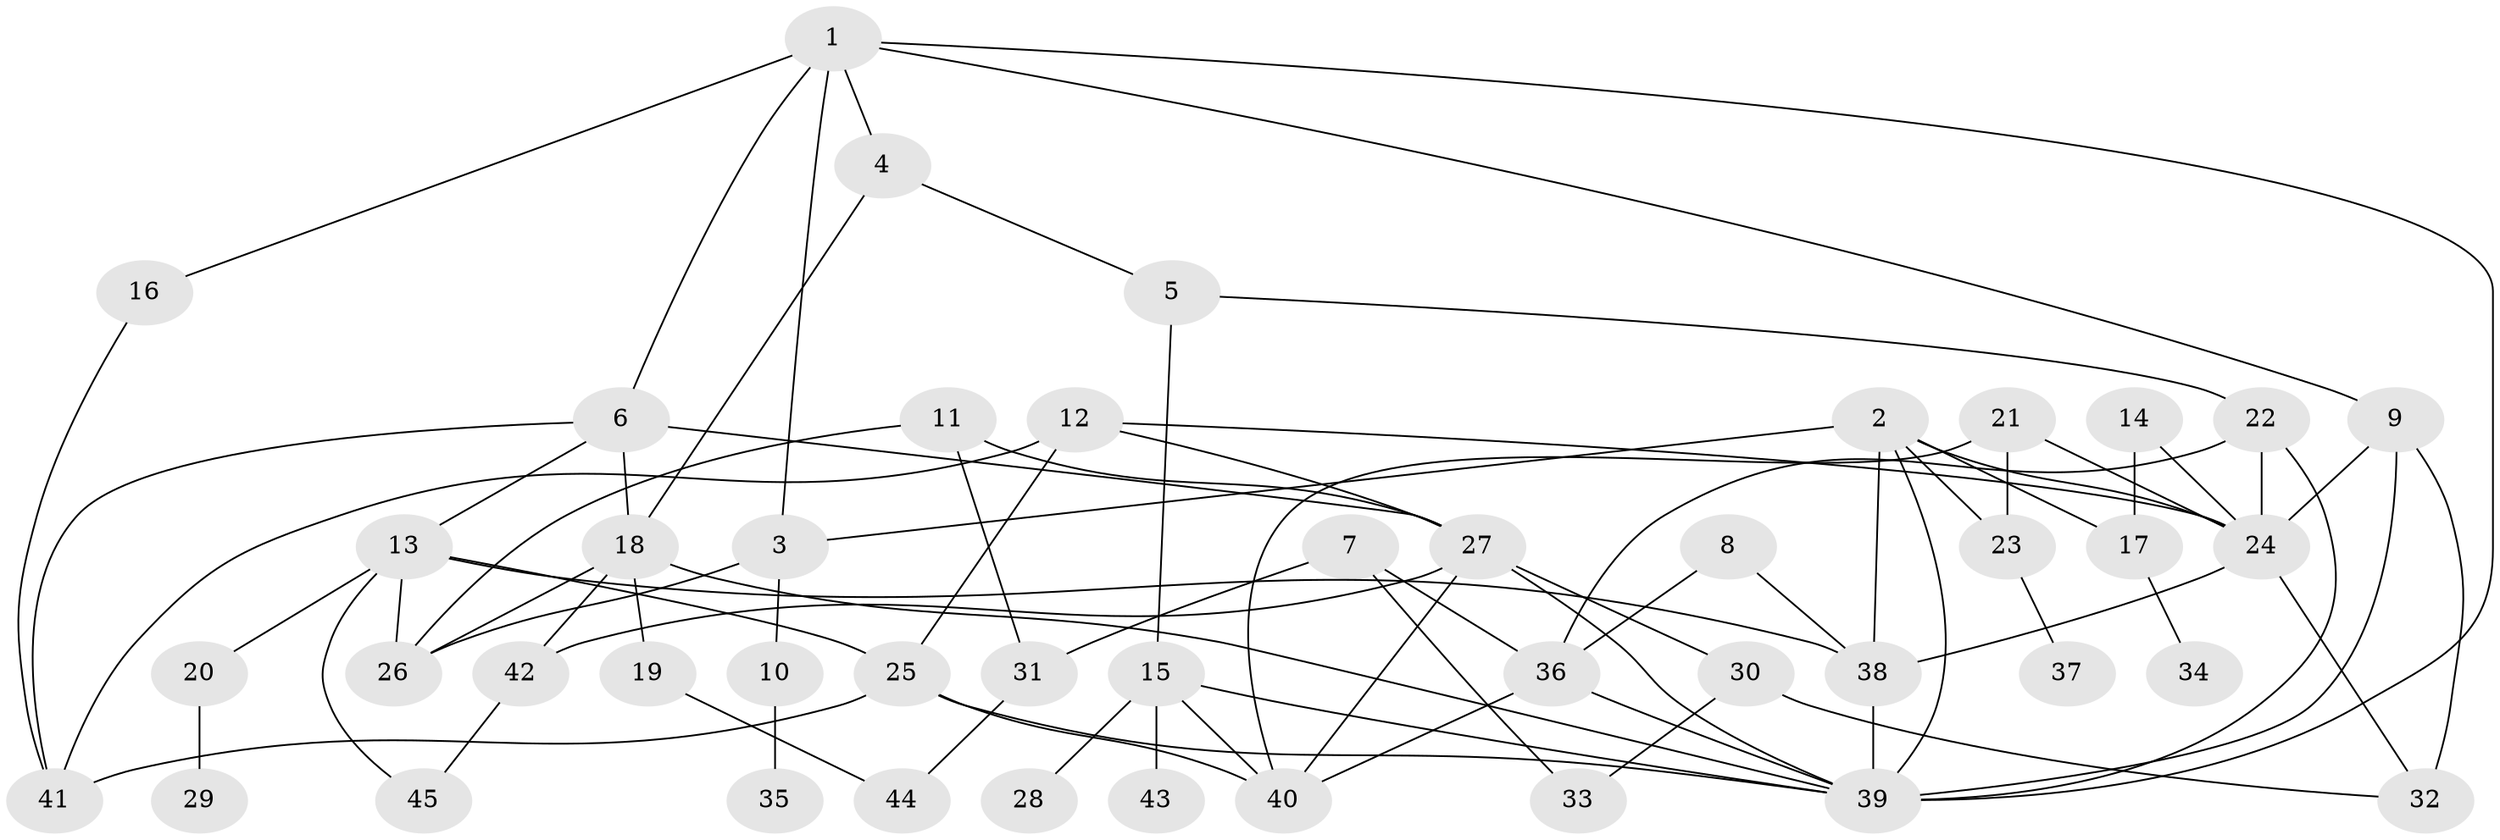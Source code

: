 // original degree distribution, {7: 0.033707865168539325, 5: 0.0898876404494382, 1: 0.19101123595505617, 4: 0.1348314606741573, 3: 0.29213483146067415, 2: 0.24719101123595505, 6: 0.011235955056179775}
// Generated by graph-tools (version 1.1) at 2025/00/03/09/25 03:00:56]
// undirected, 45 vertices, 80 edges
graph export_dot {
graph [start="1"]
  node [color=gray90,style=filled];
  1;
  2;
  3;
  4;
  5;
  6;
  7;
  8;
  9;
  10;
  11;
  12;
  13;
  14;
  15;
  16;
  17;
  18;
  19;
  20;
  21;
  22;
  23;
  24;
  25;
  26;
  27;
  28;
  29;
  30;
  31;
  32;
  33;
  34;
  35;
  36;
  37;
  38;
  39;
  40;
  41;
  42;
  43;
  44;
  45;
  1 -- 3 [weight=1.0];
  1 -- 4 [weight=1.0];
  1 -- 6 [weight=1.0];
  1 -- 9 [weight=1.0];
  1 -- 16 [weight=1.0];
  1 -- 39 [weight=1.0];
  2 -- 3 [weight=1.0];
  2 -- 17 [weight=1.0];
  2 -- 23 [weight=1.0];
  2 -- 24 [weight=1.0];
  2 -- 38 [weight=1.0];
  2 -- 39 [weight=1.0];
  3 -- 10 [weight=1.0];
  3 -- 26 [weight=1.0];
  4 -- 5 [weight=1.0];
  4 -- 18 [weight=1.0];
  5 -- 15 [weight=1.0];
  5 -- 22 [weight=1.0];
  6 -- 13 [weight=1.0];
  6 -- 18 [weight=1.0];
  6 -- 27 [weight=1.0];
  6 -- 41 [weight=1.0];
  7 -- 31 [weight=1.0];
  7 -- 33 [weight=1.0];
  7 -- 36 [weight=1.0];
  8 -- 36 [weight=1.0];
  8 -- 38 [weight=1.0];
  9 -- 24 [weight=1.0];
  9 -- 32 [weight=2.0];
  9 -- 39 [weight=1.0];
  10 -- 35 [weight=1.0];
  11 -- 26 [weight=1.0];
  11 -- 27 [weight=1.0];
  11 -- 31 [weight=1.0];
  12 -- 24 [weight=1.0];
  12 -- 25 [weight=1.0];
  12 -- 27 [weight=1.0];
  12 -- 41 [weight=1.0];
  13 -- 20 [weight=1.0];
  13 -- 25 [weight=1.0];
  13 -- 26 [weight=1.0];
  13 -- 38 [weight=1.0];
  13 -- 45 [weight=1.0];
  14 -- 17 [weight=1.0];
  14 -- 24 [weight=1.0];
  15 -- 28 [weight=1.0];
  15 -- 39 [weight=1.0];
  15 -- 40 [weight=1.0];
  15 -- 43 [weight=1.0];
  16 -- 41 [weight=1.0];
  17 -- 34 [weight=1.0];
  18 -- 19 [weight=1.0];
  18 -- 26 [weight=1.0];
  18 -- 39 [weight=1.0];
  18 -- 42 [weight=1.0];
  19 -- 44 [weight=1.0];
  20 -- 29 [weight=1.0];
  21 -- 23 [weight=1.0];
  21 -- 24 [weight=1.0];
  21 -- 40 [weight=1.0];
  22 -- 24 [weight=2.0];
  22 -- 36 [weight=1.0];
  22 -- 39 [weight=1.0];
  23 -- 37 [weight=1.0];
  24 -- 32 [weight=1.0];
  24 -- 38 [weight=1.0];
  25 -- 39 [weight=1.0];
  25 -- 40 [weight=1.0];
  25 -- 41 [weight=1.0];
  27 -- 30 [weight=1.0];
  27 -- 39 [weight=1.0];
  27 -- 40 [weight=1.0];
  27 -- 42 [weight=1.0];
  30 -- 32 [weight=1.0];
  30 -- 33 [weight=1.0];
  31 -- 44 [weight=1.0];
  36 -- 39 [weight=1.0];
  36 -- 40 [weight=1.0];
  38 -- 39 [weight=1.0];
  42 -- 45 [weight=1.0];
}
